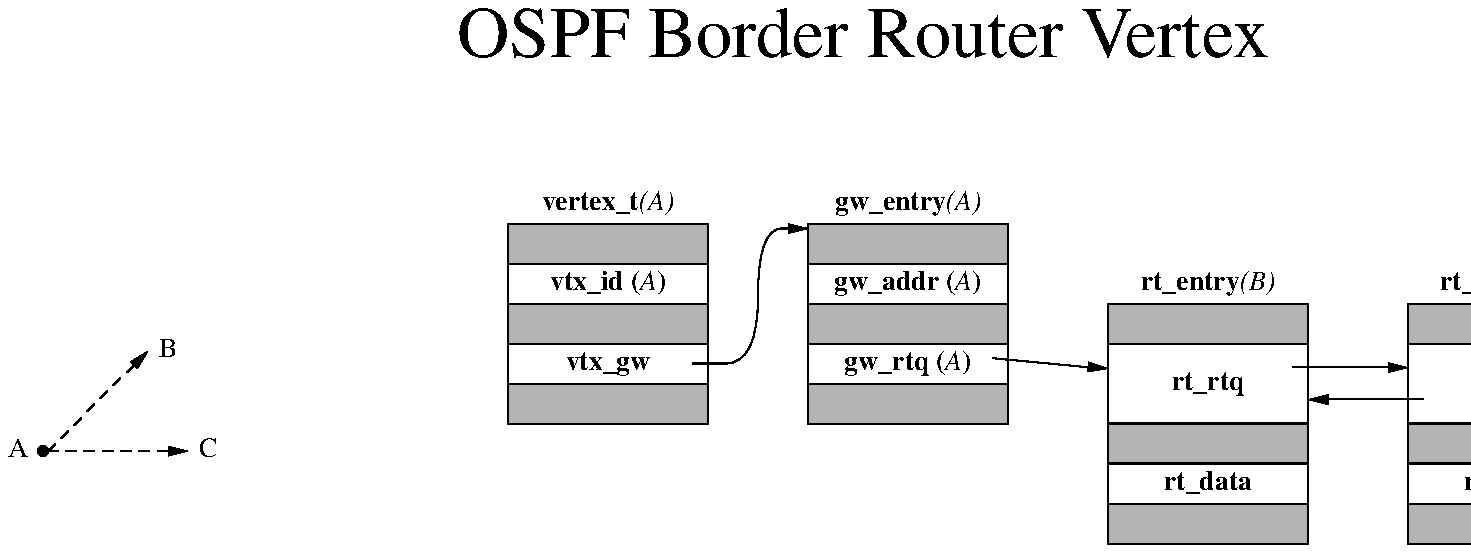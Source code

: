 .pl 8.5in
.ll 9

.PS

objelmht = .2
objelmwid = 1
minoutwid = .2
vlinkzeefrac = 1 / 2
ptrind = .075
notdescfill = .3

# $1 from location dnl
# $2 to location dnl
# $3 minimum width dnl
# $4 horizontal indentation for pointer dnl
# $5 direction of curve dnl
# $6 vertical indention from top of endpoint dnl










#
# draw graph to the right of everything
#
down

Upper: [
	right
	move
	move
	move
	{ Label: [
		"\s+9\s+7OSPF Border Router Vertex\s-7\s-9"
	] }
	move
	move
]

down
move

Lower: [
right

	Graph: [
		down

		move 
		move 
		move

		right

		BR1: circle fill 1 rad .025
		"A" at last circle .w - (.1, 0)
		move to BR1.e
		line dashed right .7 ->
		"C" at last line .end + (.1, 0)
		move to BR1.e
		line dashed right .5 up .5 ->
		"B" at last line .end + (.1, 0)
	]


move
move
move

#
# Border router and gateway
#

VA: [
		down

		boxht = objelmht
		boxwid = objelmwid

		box invis "\fBvertex_t\fI(A)\fP"
	Top:	box fill notdescfill ht boxht
	ID:	box ljust "vtx_id (\fIA\fP)"
		box fill notdescfill
	Gw:	box ljust "vtx_gw"
		box fill notdescfill

		reset boxht, boxwid
]	

GA: [
		down

		boxht = objelmht
		boxwid = objelmwid

		box invis "\fBgw_entry\fI(A)\fP"
	Top:	box fill notdescfill ht boxht
	Addr:	box ljust "gw_addr (\fIA\fP)"
		box fill notdescfill
	RtQ:	box ljust "gw_rtq (\fIA\fP)"
		box fill notdescfill

		reset boxht, boxwid
] with .nw at .ne of VA + (.5, 0)

RB: [
		down

		boxht = objelmht
		boxwid = objelmwid

		box invis "\fBrt_entry\fI(B)\fP"
	Top:	box fill notdescfill
	RtQ:	box ljust ht boxht * 2 "rt_rtq"
		box fill notdescfill
	Data:	box ljust "rt_data"
		box fill notdescfill

		reset boxht, boxwid
] with .nw at .ne of GA.RtQ + (.5, objelmht * 2)

RC: [
		down

		boxht = objelmht
		boxwid = objelmwid

		box invis "\fBrt_entry\fI(C)\fP"
	Top:	box fill notdescfill
	RtQ:	box ljust ht boxht * 2 "rt_rtq"
		box fill notdescfill
	Data:	box ljust "rt_data"
		box fill notdescfill

		reset boxht, boxwid
] with .nw at .ne of RB + (.5, 0)

line from RB.RtQ.ne + (-ptrind, -objelmht * .6) to RC.RtQ.nw + (0, - objelmht * .6) ->
line from RB.RtQ.se + (0, objelmht * .6) to RC.RtQ.sw + (ptrind, objelmht * .6)  <-
line from GA.RtQ.e + (-ptrind, .025) to RB.RtQ.nw - (0, .025 + objelmht / 2) ->

# zee_splarrow(`GA.RtQ.e', `RB.Top.nw', `vlinkzeefrac', `ptrind', `.025')

{
	frx = VA.Gw.e.x
	fry = VA.Gw.e.y
	tox = GA.Top.nw.x
	toy = GA.Top.nw.y - .025
	frac = vlinkzeefrac
	ind = ptrind
	vw = frx - tox
	vh = fry - toy

	vwf = vw * frac
	vhf = vh * frac

	if vw < 0 then {
		# arrow going from left to right
		vw = - vw;
		vwf = - vwf;
		if vh >= 0 then {
			# arrow going from top to bottom
			spline from (frx - ind, fry) to (frx + vwf, fry) then \
				to (tox - vwf, toy) then \
				to (tox, toy) ->
		} else {
			# arrow going from bottom to top
			vh = - vh
			vhf = - vhf
			spline from (frx - ind, fry) to (frx + vwf, fry) then \
				to (tox - vwf, toy) then \
				to (tox, toy) ->
		}
	} else {
		# arrow going from right to left
		if vh >= 0 then {
			# arrow going from top to bottom
			spline from (frx + ind, fry) to (frx - vwf, fry) then \
				to (tox + vwf, toy) then \
				to (tox, toy) ->
		} else {
			# arrow going from bottom to top
			vh = - vh;
			vhf = - vhf
			spline from (frx + ind, fry) to (frx - vwf, fry) then \
				to (tox + vwf, toy) then \
				to (tox, toy) ->
		}
	}
}

]
.PE
